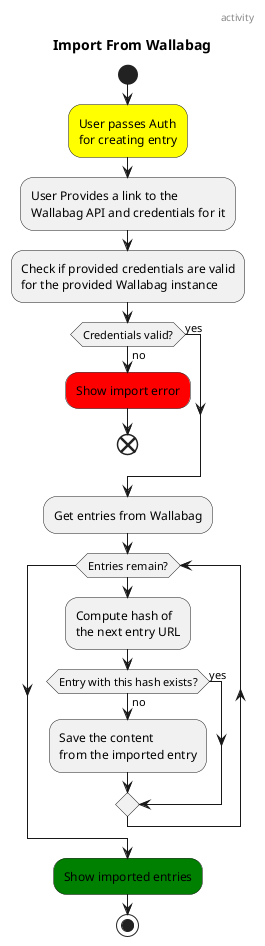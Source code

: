 @startuml import-from-wallabag-activity
header activity
title Import From Wallabag

start
[[auth-activity.svg]]#yellow:User passes Auth\nfor creating entry;
:User Provides a link to the
Wallabag API and credentials for it;
:Check if provided credentials are valid
for the provided Wallabag instance;
if (Credentials valid?) then (yes)
else (no)
    #red:Show import error;
    end
endif

:Get entries from Wallabag;

while (Entries remain?)
    :Compute hash of
    the next entry URL;
    if (Entry with this hash exists?) then (yes)
    else (no)
        :Save the content
        from the imported entry;
    endif
endwhile
#green:Show imported entries;
stop
@enduml
